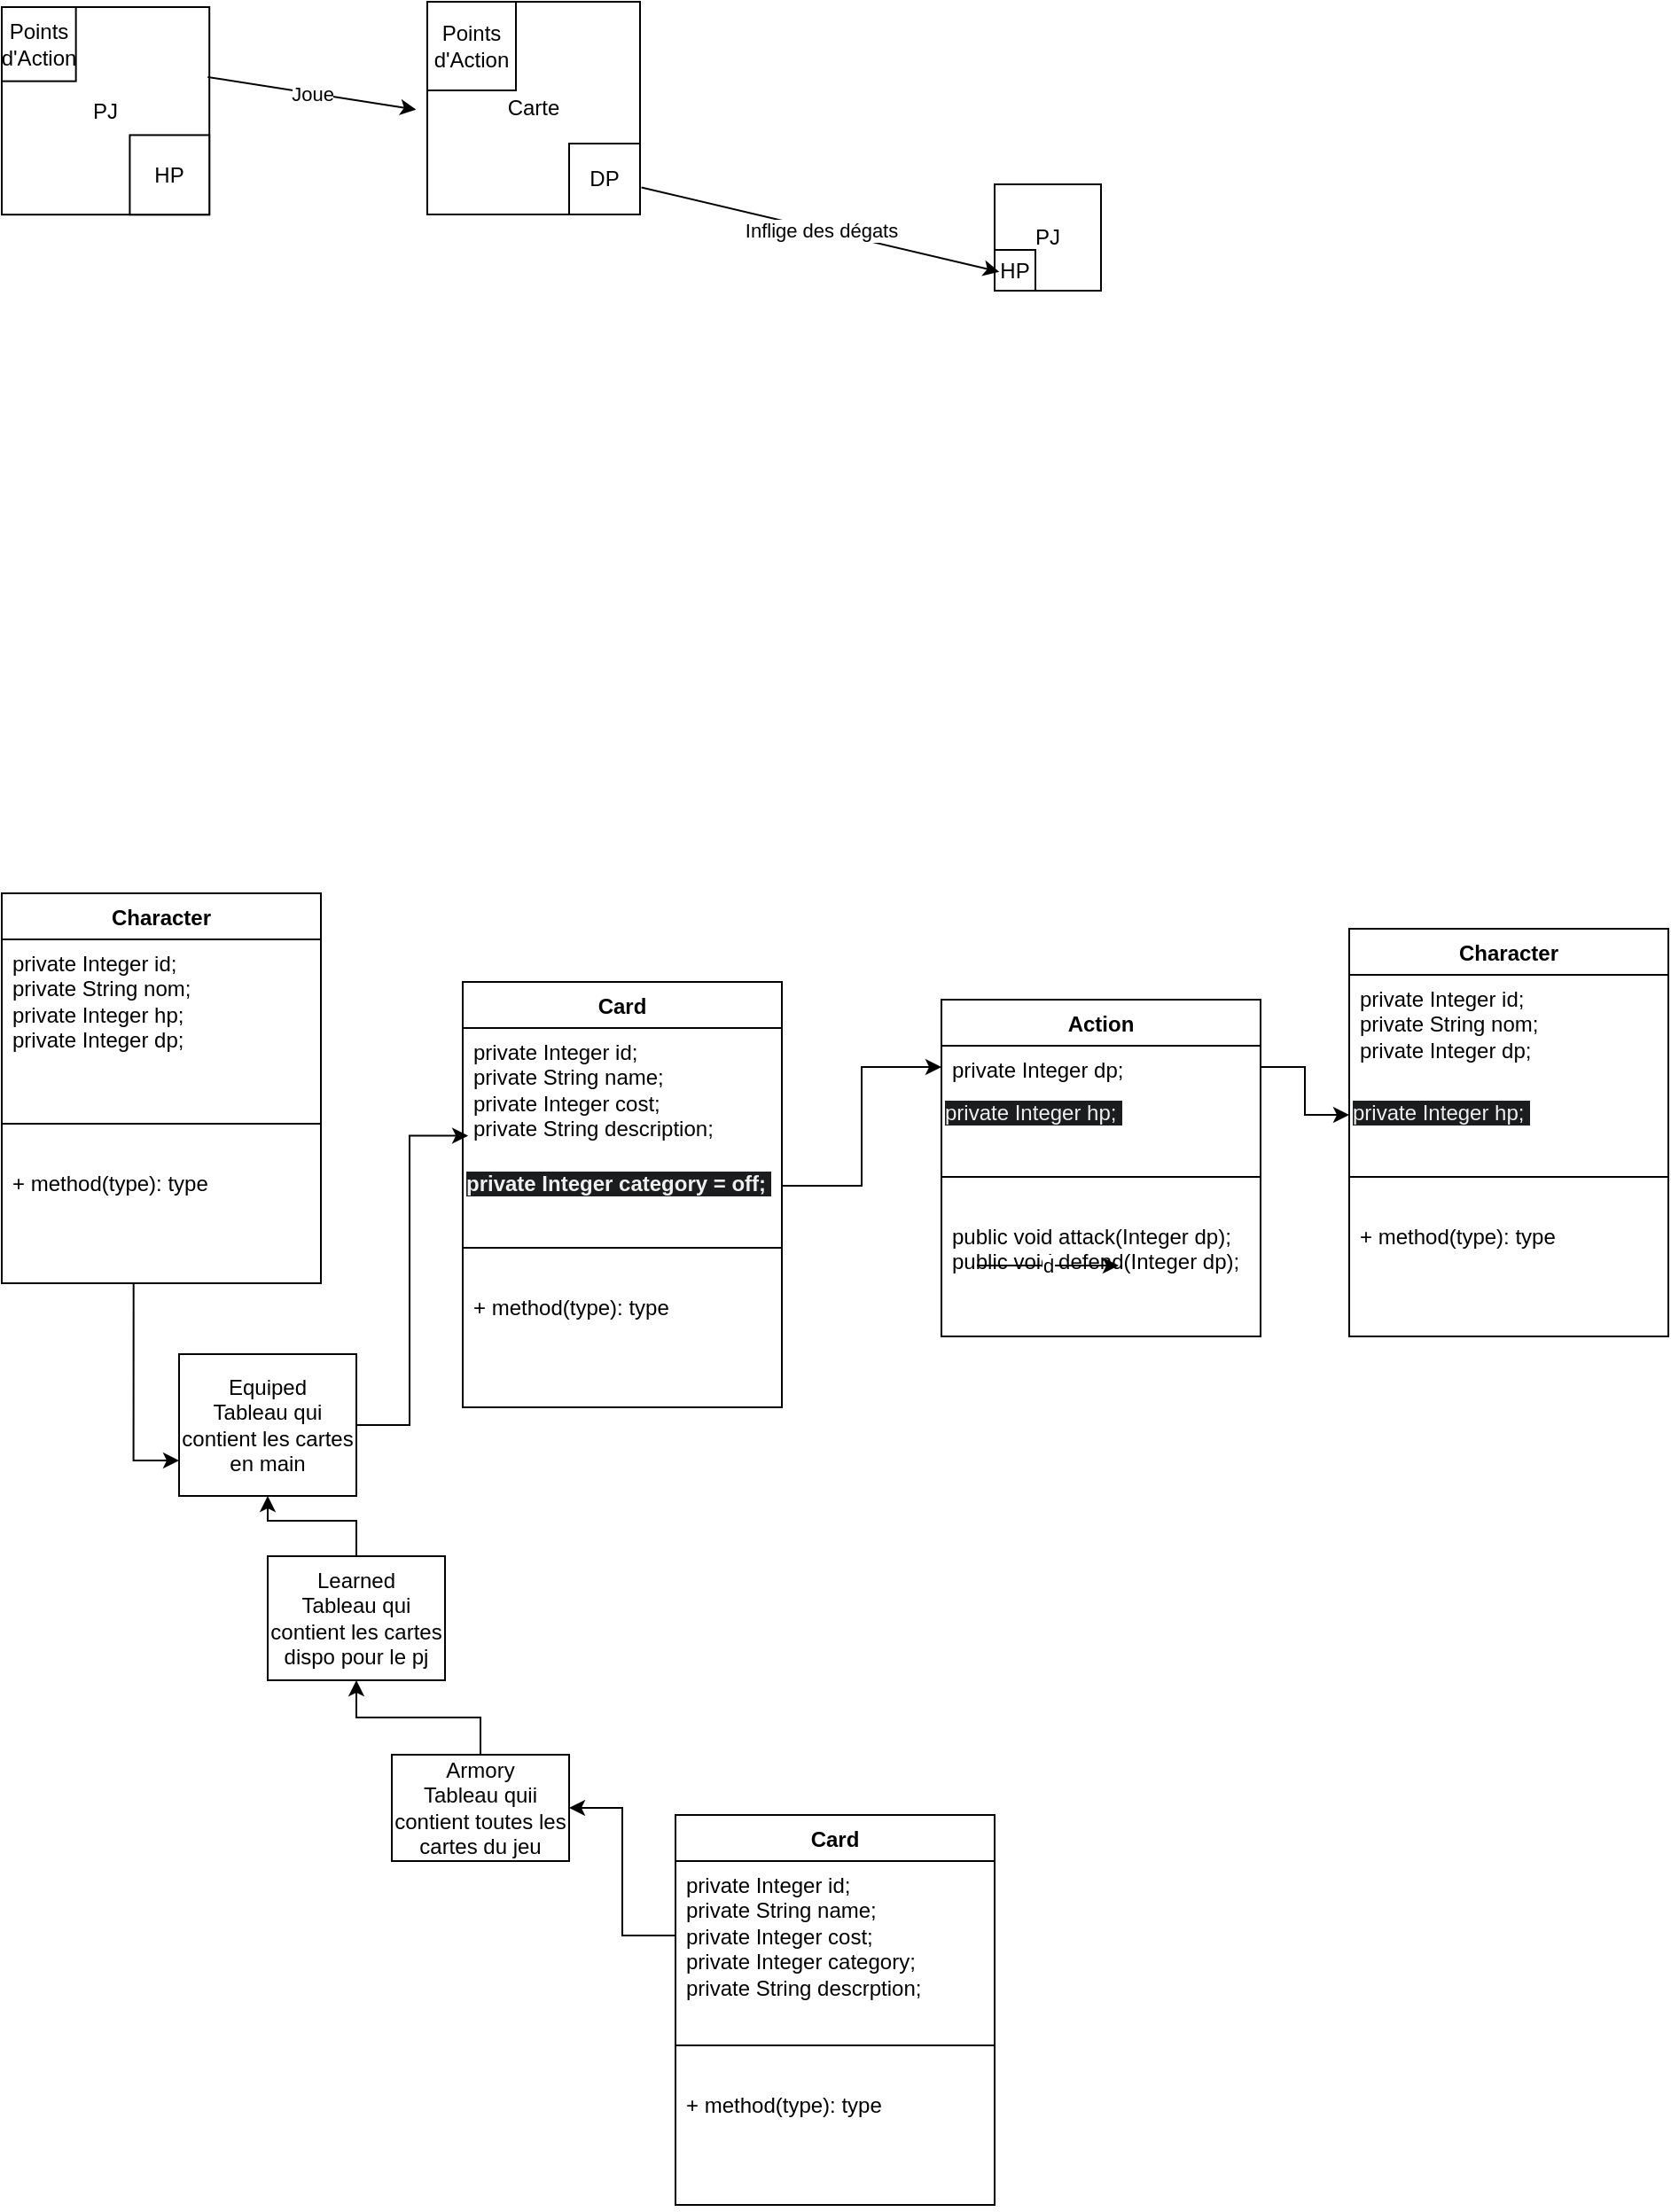 <mxfile version="22.1.2" type="device">
  <diagram name="Page-1" id="AkaGAUE7mnN1P4NVNvN_">
    <mxGraphModel dx="1055" dy="1330" grid="1" gridSize="10" guides="1" tooltips="1" connect="1" arrows="1" fold="1" page="1" pageScale="1" pageWidth="1169" pageHeight="827" math="0" shadow="0">
      <root>
        <mxCell id="0" />
        <mxCell id="1" parent="0" />
        <mxCell id="vonDVaXlhUjf3Hpiizpn-1" value="Character" style="swimlane;fontStyle=1;align=center;verticalAlign=top;childLayout=stackLayout;horizontal=1;startSize=26;horizontalStack=0;resizeParent=1;resizeParentMax=0;resizeLast=0;collapsible=1;marginBottom=0;whiteSpace=wrap;html=1;" vertex="1" parent="1">
          <mxGeometry x="40" y="40" width="180" height="220" as="geometry" />
        </mxCell>
        <mxCell id="vonDVaXlhUjf3Hpiizpn-2" value="private Integer id; &lt;br&gt;private String nom; &lt;br&gt;private Integer hp;&amp;nbsp;&lt;br&gt;private Integer dp;&amp;nbsp;" style="text;strokeColor=none;fillColor=none;align=left;verticalAlign=top;spacingLeft=4;spacingRight=4;overflow=hidden;rotatable=0;points=[[0,0.5],[1,0.5]];portConstraint=eastwest;whiteSpace=wrap;html=1;" vertex="1" parent="vonDVaXlhUjf3Hpiizpn-1">
          <mxGeometry y="26" width="180" height="84" as="geometry" />
        </mxCell>
        <mxCell id="vonDVaXlhUjf3Hpiizpn-3" value="" style="line;strokeWidth=1;fillColor=none;align=left;verticalAlign=middle;spacingTop=-1;spacingLeft=3;spacingRight=3;rotatable=0;labelPosition=right;points=[];portConstraint=eastwest;strokeColor=inherit;" vertex="1" parent="vonDVaXlhUjf3Hpiizpn-1">
          <mxGeometry y="110" width="180" height="40" as="geometry" />
        </mxCell>
        <mxCell id="vonDVaXlhUjf3Hpiizpn-4" value="+ method(type): type" style="text;strokeColor=none;fillColor=none;align=left;verticalAlign=top;spacingLeft=4;spacingRight=4;overflow=hidden;rotatable=0;points=[[0,0.5],[1,0.5]];portConstraint=eastwest;whiteSpace=wrap;html=1;" vertex="1" parent="vonDVaXlhUjf3Hpiizpn-1">
          <mxGeometry y="150" width="180" height="70" as="geometry" />
        </mxCell>
        <mxCell id="vonDVaXlhUjf3Hpiizpn-32" style="edgeStyle=orthogonalEdgeStyle;rounded=0;orthogonalLoop=1;jettySize=auto;html=1;exitX=0.5;exitY=0;exitDx=0;exitDy=0;entryX=0.5;entryY=1;entryDx=0;entryDy=0;" edge="1" parent="1" source="vonDVaXlhUjf3Hpiizpn-5" target="vonDVaXlhUjf3Hpiizpn-31">
          <mxGeometry relative="1" as="geometry" />
        </mxCell>
        <mxCell id="vonDVaXlhUjf3Hpiizpn-5" value="Learned&lt;br&gt;Tableau qui contient les cartes dispo pour le pj" style="html=1;whiteSpace=wrap;" vertex="1" parent="1">
          <mxGeometry x="190" y="414" width="100" height="70" as="geometry" />
        </mxCell>
        <mxCell id="vonDVaXlhUjf3Hpiizpn-20" value="Card" style="swimlane;fontStyle=1;align=center;verticalAlign=top;childLayout=stackLayout;horizontal=1;startSize=26;horizontalStack=0;resizeParent=1;resizeParentMax=0;resizeLast=0;collapsible=1;marginBottom=0;whiteSpace=wrap;html=1;" vertex="1" parent="1">
          <mxGeometry x="420" y="560" width="180" height="220" as="geometry" />
        </mxCell>
        <mxCell id="vonDVaXlhUjf3Hpiizpn-21" value="private Integer id; &lt;br&gt;private String name; &lt;br&gt;private Integer cost;&amp;nbsp;&lt;br&gt;private Integer category;&amp;nbsp;&lt;br&gt;private String descrption;" style="text;strokeColor=none;fillColor=none;align=left;verticalAlign=top;spacingLeft=4;spacingRight=4;overflow=hidden;rotatable=0;points=[[0,0.5],[1,0.5]];portConstraint=eastwest;whiteSpace=wrap;html=1;" vertex="1" parent="vonDVaXlhUjf3Hpiizpn-20">
          <mxGeometry y="26" width="180" height="84" as="geometry" />
        </mxCell>
        <mxCell id="vonDVaXlhUjf3Hpiizpn-22" value="" style="line;strokeWidth=1;fillColor=none;align=left;verticalAlign=middle;spacingTop=-1;spacingLeft=3;spacingRight=3;rotatable=0;labelPosition=right;points=[];portConstraint=eastwest;strokeColor=inherit;" vertex="1" parent="vonDVaXlhUjf3Hpiizpn-20">
          <mxGeometry y="110" width="180" height="40" as="geometry" />
        </mxCell>
        <mxCell id="vonDVaXlhUjf3Hpiizpn-23" value="+ method(type): type" style="text;strokeColor=none;fillColor=none;align=left;verticalAlign=top;spacingLeft=4;spacingRight=4;overflow=hidden;rotatable=0;points=[[0,0.5],[1,0.5]];portConstraint=eastwest;whiteSpace=wrap;html=1;" vertex="1" parent="vonDVaXlhUjf3Hpiizpn-20">
          <mxGeometry y="150" width="180" height="70" as="geometry" />
        </mxCell>
        <mxCell id="vonDVaXlhUjf3Hpiizpn-29" style="edgeStyle=orthogonalEdgeStyle;rounded=0;orthogonalLoop=1;jettySize=auto;html=1;exitX=0.5;exitY=0;exitDx=0;exitDy=0;entryX=0.5;entryY=1;entryDx=0;entryDy=0;" edge="1" parent="1" source="vonDVaXlhUjf3Hpiizpn-27" target="vonDVaXlhUjf3Hpiizpn-5">
          <mxGeometry relative="1" as="geometry" />
        </mxCell>
        <mxCell id="vonDVaXlhUjf3Hpiizpn-27" value="Armory&lt;br&gt;Tableau quii contient toutes les cartes du jeu" style="html=1;whiteSpace=wrap;" vertex="1" parent="1">
          <mxGeometry x="260" y="526" width="100" height="60" as="geometry" />
        </mxCell>
        <mxCell id="vonDVaXlhUjf3Hpiizpn-28" style="edgeStyle=orthogonalEdgeStyle;rounded=0;orthogonalLoop=1;jettySize=auto;html=1;exitX=0;exitY=0.5;exitDx=0;exitDy=0;entryX=1;entryY=0.5;entryDx=0;entryDy=0;" edge="1" parent="1" source="vonDVaXlhUjf3Hpiizpn-21" target="vonDVaXlhUjf3Hpiizpn-27">
          <mxGeometry relative="1" as="geometry" />
        </mxCell>
        <mxCell id="vonDVaXlhUjf3Hpiizpn-31" value="Equiped&lt;br&gt;Tableau qui contient les cartes en main" style="html=1;whiteSpace=wrap;" vertex="1" parent="1">
          <mxGeometry x="140" y="300" width="100" height="80" as="geometry" />
        </mxCell>
        <mxCell id="vonDVaXlhUjf3Hpiizpn-33" style="edgeStyle=orthogonalEdgeStyle;rounded=0;orthogonalLoop=1;jettySize=auto;html=1;entryX=0;entryY=0.75;entryDx=0;entryDy=0;exitX=0.413;exitY=0.995;exitDx=0;exitDy=0;exitPerimeter=0;" edge="1" parent="1" source="vonDVaXlhUjf3Hpiizpn-4" target="vonDVaXlhUjf3Hpiizpn-31">
          <mxGeometry relative="1" as="geometry">
            <mxPoint x="70" y="290" as="sourcePoint" />
          </mxGeometry>
        </mxCell>
        <mxCell id="vonDVaXlhUjf3Hpiizpn-35" value="Card" style="swimlane;fontStyle=1;align=center;verticalAlign=top;childLayout=stackLayout;horizontal=1;startSize=26;horizontalStack=0;resizeParent=1;resizeParentMax=0;resizeLast=0;collapsible=1;marginBottom=0;whiteSpace=wrap;html=1;" vertex="1" parent="1">
          <mxGeometry x="300" y="90" width="180" height="240" as="geometry" />
        </mxCell>
        <mxCell id="vonDVaXlhUjf3Hpiizpn-36" value="private Integer id; &lt;br&gt;private String name; &lt;br&gt;private Integer cost;&amp;nbsp;&lt;br&gt;private String description;" style="text;strokeColor=none;fillColor=none;align=left;verticalAlign=top;spacingLeft=4;spacingRight=4;overflow=hidden;rotatable=0;points=[[0,0.5],[1,0.5]];portConstraint=eastwest;whiteSpace=wrap;html=1;" vertex="1" parent="vonDVaXlhUjf3Hpiizpn-35">
          <mxGeometry y="26" width="180" height="74" as="geometry" />
        </mxCell>
        <mxCell id="vonDVaXlhUjf3Hpiizpn-44" value="&lt;b style=&quot;border-color: rgb(0, 0, 0); color: rgb(240, 240, 240); font-family: Helvetica; font-size: 12px; font-style: normal; font-variant-ligatures: normal; font-variant-caps: normal; letter-spacing: normal; orphans: 2; text-align: left; text-indent: 0px; text-transform: none; widows: 2; word-spacing: 0px; -webkit-text-stroke-width: 0px; background-color: rgb(27, 29, 30); text-decoration-thickness: initial; text-decoration-style: initial; text-decoration-color: initial;&quot;&gt;private Integer category = off;&amp;nbsp;&lt;br style=&quot;border-color: rgb(0, 0, 0);&quot;&gt;&lt;/b&gt;" style="text;whiteSpace=wrap;html=1;" vertex="1" parent="vonDVaXlhUjf3Hpiizpn-35">
          <mxGeometry y="100" width="180" height="30" as="geometry" />
        </mxCell>
        <mxCell id="vonDVaXlhUjf3Hpiizpn-37" value="" style="line;strokeWidth=1;fillColor=none;align=left;verticalAlign=middle;spacingTop=-1;spacingLeft=3;spacingRight=3;rotatable=0;labelPosition=right;points=[];portConstraint=eastwest;strokeColor=inherit;" vertex="1" parent="vonDVaXlhUjf3Hpiizpn-35">
          <mxGeometry y="130" width="180" height="40" as="geometry" />
        </mxCell>
        <mxCell id="vonDVaXlhUjf3Hpiizpn-38" value="+ method(type): type" style="text;strokeColor=none;fillColor=none;align=left;verticalAlign=top;spacingLeft=4;spacingRight=4;overflow=hidden;rotatable=0;points=[[0,0.5],[1,0.5]];portConstraint=eastwest;whiteSpace=wrap;html=1;" vertex="1" parent="vonDVaXlhUjf3Hpiizpn-35">
          <mxGeometry y="170" width="180" height="70" as="geometry" />
        </mxCell>
        <mxCell id="vonDVaXlhUjf3Hpiizpn-39" value="Character" style="swimlane;fontStyle=1;align=center;verticalAlign=top;childLayout=stackLayout;horizontal=1;startSize=26;horizontalStack=0;resizeParent=1;resizeParentMax=0;resizeLast=0;collapsible=1;marginBottom=0;whiteSpace=wrap;html=1;" vertex="1" parent="1">
          <mxGeometry x="800" y="60" width="180" height="230" as="geometry" />
        </mxCell>
        <mxCell id="vonDVaXlhUjf3Hpiizpn-40" value="private Integer id; &lt;br&gt;private String nom; &lt;br&gt;private Integer dp;&amp;nbsp;" style="text;strokeColor=none;fillColor=none;align=left;verticalAlign=top;spacingLeft=4;spacingRight=4;overflow=hidden;rotatable=0;points=[[0,0.5],[1,0.5]];portConstraint=eastwest;whiteSpace=wrap;html=1;" vertex="1" parent="vonDVaXlhUjf3Hpiizpn-39">
          <mxGeometry y="26" width="180" height="64" as="geometry" />
        </mxCell>
        <mxCell id="vonDVaXlhUjf3Hpiizpn-45" value="&lt;span style=&quot;color: rgb(240, 240, 240); font-family: Helvetica; font-size: 12px; font-style: normal; font-variant-ligatures: normal; font-variant-caps: normal; font-weight: 400; letter-spacing: normal; orphans: 2; text-align: left; text-indent: 0px; text-transform: none; widows: 2; word-spacing: 0px; -webkit-text-stroke-width: 0px; background-color: rgb(27, 29, 30); text-decoration-thickness: initial; text-decoration-style: initial; text-decoration-color: initial; float: none; display: inline !important;&quot;&gt;private Integer hp;&amp;nbsp;&lt;/span&gt;&lt;br style=&quot;border-color: rgb(0, 0, 0); color: rgb(240, 240, 240); font-family: Helvetica; font-size: 12px; font-style: normal; font-variant-ligatures: normal; font-variant-caps: normal; font-weight: 400; letter-spacing: normal; orphans: 2; text-align: left; text-indent: 0px; text-transform: none; widows: 2; word-spacing: 0px; -webkit-text-stroke-width: 0px; background-color: rgb(27, 29, 30); text-decoration-thickness: initial; text-decoration-style: initial; text-decoration-color: initial;&quot;&gt;" style="text;whiteSpace=wrap;html=1;" vertex="1" parent="vonDVaXlhUjf3Hpiizpn-39">
          <mxGeometry y="90" width="180" height="30" as="geometry" />
        </mxCell>
        <mxCell id="vonDVaXlhUjf3Hpiizpn-41" value="" style="line;strokeWidth=1;fillColor=none;align=left;verticalAlign=middle;spacingTop=-1;spacingLeft=3;spacingRight=3;rotatable=0;labelPosition=right;points=[];portConstraint=eastwest;strokeColor=inherit;" vertex="1" parent="vonDVaXlhUjf3Hpiizpn-39">
          <mxGeometry y="120" width="180" height="40" as="geometry" />
        </mxCell>
        <mxCell id="vonDVaXlhUjf3Hpiizpn-42" value="+ method(type): type" style="text;strokeColor=none;fillColor=none;align=left;verticalAlign=top;spacingLeft=4;spacingRight=4;overflow=hidden;rotatable=0;points=[[0,0.5],[1,0.5]];portConstraint=eastwest;whiteSpace=wrap;html=1;" vertex="1" parent="vonDVaXlhUjf3Hpiizpn-39">
          <mxGeometry y="160" width="180" height="70" as="geometry" />
        </mxCell>
        <mxCell id="vonDVaXlhUjf3Hpiizpn-43" style="edgeStyle=orthogonalEdgeStyle;rounded=0;orthogonalLoop=1;jettySize=auto;html=1;exitX=1;exitY=0.5;exitDx=0;exitDy=0;entryX=0.017;entryY=0.821;entryDx=0;entryDy=0;entryPerimeter=0;" edge="1" parent="1" source="vonDVaXlhUjf3Hpiizpn-31" target="vonDVaXlhUjf3Hpiizpn-36">
          <mxGeometry relative="1" as="geometry" />
        </mxCell>
        <mxCell id="vonDVaXlhUjf3Hpiizpn-46" style="edgeStyle=orthogonalEdgeStyle;rounded=0;orthogonalLoop=1;jettySize=auto;html=1;exitX=1;exitY=0.5;exitDx=0;exitDy=0;" edge="1" parent="1" source="vonDVaXlhUjf3Hpiizpn-44" target="vonDVaXlhUjf3Hpiizpn-48">
          <mxGeometry relative="1" as="geometry" />
        </mxCell>
        <mxCell id="vonDVaXlhUjf3Hpiizpn-52" style="edgeStyle=orthogonalEdgeStyle;rounded=0;orthogonalLoop=1;jettySize=auto;html=1;entryX=0;entryY=0.5;entryDx=0;entryDy=0;" edge="1" parent="1" source="vonDVaXlhUjf3Hpiizpn-48" target="vonDVaXlhUjf3Hpiizpn-45">
          <mxGeometry relative="1" as="geometry" />
        </mxCell>
        <mxCell id="vonDVaXlhUjf3Hpiizpn-47" value="Action" style="swimlane;fontStyle=1;align=center;verticalAlign=top;childLayout=stackLayout;horizontal=1;startSize=26;horizontalStack=0;resizeParent=1;resizeParentMax=0;resizeLast=0;collapsible=1;marginBottom=0;whiteSpace=wrap;html=1;" vertex="1" parent="1">
          <mxGeometry x="570" y="100" width="180" height="190" as="geometry" />
        </mxCell>
        <mxCell id="vonDVaXlhUjf3Hpiizpn-48" value="private Integer dp;&amp;nbsp;" style="text;strokeColor=none;fillColor=none;align=left;verticalAlign=top;spacingLeft=4;spacingRight=4;overflow=hidden;rotatable=0;points=[[0,0.5],[1,0.5]];portConstraint=eastwest;whiteSpace=wrap;html=1;" vertex="1" parent="vonDVaXlhUjf3Hpiizpn-47">
          <mxGeometry y="26" width="180" height="24" as="geometry" />
        </mxCell>
        <mxCell id="vonDVaXlhUjf3Hpiizpn-49" value="&lt;span style=&quot;color: rgb(240, 240, 240); font-family: Helvetica; font-size: 12px; font-style: normal; font-variant-ligatures: normal; font-variant-caps: normal; font-weight: 400; letter-spacing: normal; orphans: 2; text-align: left; text-indent: 0px; text-transform: none; widows: 2; word-spacing: 0px; -webkit-text-stroke-width: 0px; background-color: rgb(27, 29, 30); text-decoration-thickness: initial; text-decoration-style: initial; text-decoration-color: initial; float: none; display: inline !important;&quot;&gt;private Integer hp;&amp;nbsp;&lt;/span&gt;&lt;br style=&quot;border-color: rgb(0, 0, 0); color: rgb(240, 240, 240); font-family: Helvetica; font-size: 12px; font-style: normal; font-variant-ligatures: normal; font-variant-caps: normal; font-weight: 400; letter-spacing: normal; orphans: 2; text-align: left; text-indent: 0px; text-transform: none; widows: 2; word-spacing: 0px; -webkit-text-stroke-width: 0px; background-color: rgb(27, 29, 30); text-decoration-thickness: initial; text-decoration-style: initial; text-decoration-color: initial;&quot;&gt;" style="text;whiteSpace=wrap;html=1;" vertex="1" parent="vonDVaXlhUjf3Hpiizpn-47">
          <mxGeometry y="50" width="180" height="30" as="geometry" />
        </mxCell>
        <mxCell id="vonDVaXlhUjf3Hpiizpn-50" value="" style="line;strokeWidth=1;fillColor=none;align=left;verticalAlign=middle;spacingTop=-1;spacingLeft=3;spacingRight=3;rotatable=0;labelPosition=right;points=[];portConstraint=eastwest;strokeColor=inherit;" vertex="1" parent="vonDVaXlhUjf3Hpiizpn-47">
          <mxGeometry y="80" width="180" height="40" as="geometry" />
        </mxCell>
        <mxCell id="vonDVaXlhUjf3Hpiizpn-51" value="public void attack(Integer dp);&lt;br&gt;public void defend(Integer dp);" style="text;strokeColor=none;fillColor=none;align=left;verticalAlign=top;spacingLeft=4;spacingRight=4;overflow=hidden;rotatable=0;points=[[0,0.5],[1,0.5]];portConstraint=eastwest;whiteSpace=wrap;html=1;" vertex="1" parent="vonDVaXlhUjf3Hpiizpn-47">
          <mxGeometry y="120" width="180" height="70" as="geometry" />
        </mxCell>
        <mxCell id="vonDVaXlhUjf3Hpiizpn-53" value="d" style="edgeStyle=none;orthogonalLoop=1;jettySize=auto;html=1;rounded=0;" edge="1" parent="1">
          <mxGeometry width="80" relative="1" as="geometry">
            <mxPoint x="590" y="250" as="sourcePoint" />
            <mxPoint x="670" y="250" as="targetPoint" />
            <Array as="points" />
          </mxGeometry>
        </mxCell>
        <mxCell id="vonDVaXlhUjf3Hpiizpn-58" value="" style="group" vertex="1" connectable="0" parent="1">
          <mxGeometry x="40" y="-460" width="200" height="200" as="geometry" />
        </mxCell>
        <mxCell id="vonDVaXlhUjf3Hpiizpn-54" value="PJ" style="whiteSpace=wrap;html=1;aspect=fixed;" vertex="1" parent="vonDVaXlhUjf3Hpiizpn-58">
          <mxGeometry width="117.096" height="117.096" as="geometry" />
        </mxCell>
        <mxCell id="vonDVaXlhUjf3Hpiizpn-55" value="HP" style="whiteSpace=wrap;html=1;aspect=fixed;" vertex="1" parent="vonDVaXlhUjf3Hpiizpn-58">
          <mxGeometry x="72.209" y="72.213" width="44.887" height="44.887" as="geometry" />
        </mxCell>
        <mxCell id="vonDVaXlhUjf3Hpiizpn-80" value="Points d&#39;Action" style="whiteSpace=wrap;html=1;aspect=fixed;" vertex="1" parent="vonDVaXlhUjf3Hpiizpn-58">
          <mxGeometry width="41.82" height="41.82" as="geometry" />
        </mxCell>
        <mxCell id="vonDVaXlhUjf3Hpiizpn-61" value="" style="group" vertex="1" connectable="0" parent="1">
          <mxGeometry x="600" y="-360" width="60" height="60" as="geometry" />
        </mxCell>
        <mxCell id="vonDVaXlhUjf3Hpiizpn-62" value="PJ" style="whiteSpace=wrap;html=1;aspect=fixed;" vertex="1" parent="vonDVaXlhUjf3Hpiizpn-61">
          <mxGeometry width="60" height="60" as="geometry" />
        </mxCell>
        <mxCell id="vonDVaXlhUjf3Hpiizpn-63" value="HP" style="whiteSpace=wrap;html=1;aspect=fixed;" vertex="1" parent="vonDVaXlhUjf3Hpiizpn-61">
          <mxGeometry y="37" width="23" height="23" as="geometry" />
        </mxCell>
        <mxCell id="vonDVaXlhUjf3Hpiizpn-69" value="" style="group" vertex="1" connectable="0" parent="1">
          <mxGeometry x="280" y="-463" width="120" height="170" as="geometry" />
        </mxCell>
        <mxCell id="vonDVaXlhUjf3Hpiizpn-70" value="Carte" style="whiteSpace=wrap;html=1;aspect=fixed;" vertex="1" parent="vonDVaXlhUjf3Hpiizpn-69">
          <mxGeometry width="120" height="120" as="geometry" />
        </mxCell>
        <mxCell id="vonDVaXlhUjf3Hpiizpn-71" value="DP" style="whiteSpace=wrap;html=1;aspect=fixed;" vertex="1" parent="vonDVaXlhUjf3Hpiizpn-69">
          <mxGeometry x="80" y="80.003" width="40" height="40" as="geometry" />
        </mxCell>
        <mxCell id="vonDVaXlhUjf3Hpiizpn-78" value="Points d&#39;Action" style="whiteSpace=wrap;html=1;aspect=fixed;" vertex="1" parent="vonDVaXlhUjf3Hpiizpn-69">
          <mxGeometry width="50" height="50" as="geometry" />
        </mxCell>
        <mxCell id="vonDVaXlhUjf3Hpiizpn-73" value="" style="endArrow=classic;html=1;rounded=0;entryX=0.114;entryY=0.538;entryDx=0;entryDy=0;entryPerimeter=0;exitX=1.02;exitY=0.618;exitDx=0;exitDy=0;exitPerimeter=0;" edge="1" parent="1" source="vonDVaXlhUjf3Hpiizpn-71" target="vonDVaXlhUjf3Hpiizpn-63">
          <mxGeometry relative="1" as="geometry">
            <mxPoint x="500" y="-300" as="sourcePoint" />
            <mxPoint x="600" y="-300" as="targetPoint" />
          </mxGeometry>
        </mxCell>
        <mxCell id="vonDVaXlhUjf3Hpiizpn-74" value="Inflige des dégats" style="edgeLabel;resizable=0;html=1;align=center;verticalAlign=middle;" connectable="0" vertex="1" parent="vonDVaXlhUjf3Hpiizpn-73">
          <mxGeometry relative="1" as="geometry" />
        </mxCell>
        <mxCell id="vonDVaXlhUjf3Hpiizpn-76" value="" style="endArrow=classic;html=1;rounded=0;entryX=-0.052;entryY=0.507;entryDx=0;entryDy=0;entryPerimeter=0;exitX=0.992;exitY=0.337;exitDx=0;exitDy=0;exitPerimeter=0;" edge="1" parent="1" source="vonDVaXlhUjf3Hpiizpn-54" target="vonDVaXlhUjf3Hpiizpn-70">
          <mxGeometry relative="1" as="geometry">
            <mxPoint x="440" y="-280" as="sourcePoint" />
            <mxPoint x="605" y="-301" as="targetPoint" />
          </mxGeometry>
        </mxCell>
        <mxCell id="vonDVaXlhUjf3Hpiizpn-77" value="Joue" style="edgeLabel;resizable=0;html=1;align=center;verticalAlign=middle;" connectable="0" vertex="1" parent="vonDVaXlhUjf3Hpiizpn-76">
          <mxGeometry relative="1" as="geometry" />
        </mxCell>
      </root>
    </mxGraphModel>
  </diagram>
</mxfile>
